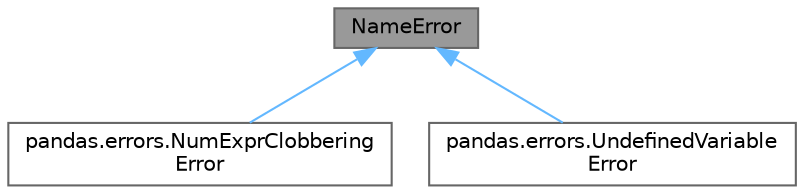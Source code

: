 digraph "NameError"
{
 // LATEX_PDF_SIZE
  bgcolor="transparent";
  edge [fontname=Helvetica,fontsize=10,labelfontname=Helvetica,labelfontsize=10];
  node [fontname=Helvetica,fontsize=10,shape=box,height=0.2,width=0.4];
  Node1 [id="Node000001",label="NameError",height=0.2,width=0.4,color="gray40", fillcolor="grey60", style="filled", fontcolor="black",tooltip=" "];
  Node1 -> Node2 [id="edge1_Node000001_Node000002",dir="back",color="steelblue1",style="solid",tooltip=" "];
  Node2 [id="Node000002",label="pandas.errors.NumExprClobbering\lError",height=0.2,width=0.4,color="gray40", fillcolor="white", style="filled",URL="$da/dbe/classpandas_1_1errors_1_1NumExprClobberingError.html",tooltip=" "];
  Node1 -> Node3 [id="edge2_Node000001_Node000003",dir="back",color="steelblue1",style="solid",tooltip=" "];
  Node3 [id="Node000003",label="pandas.errors.UndefinedVariable\lError",height=0.2,width=0.4,color="gray40", fillcolor="white", style="filled",URL="$da/d53/classpandas_1_1errors_1_1UndefinedVariableError.html",tooltip=" "];
}
